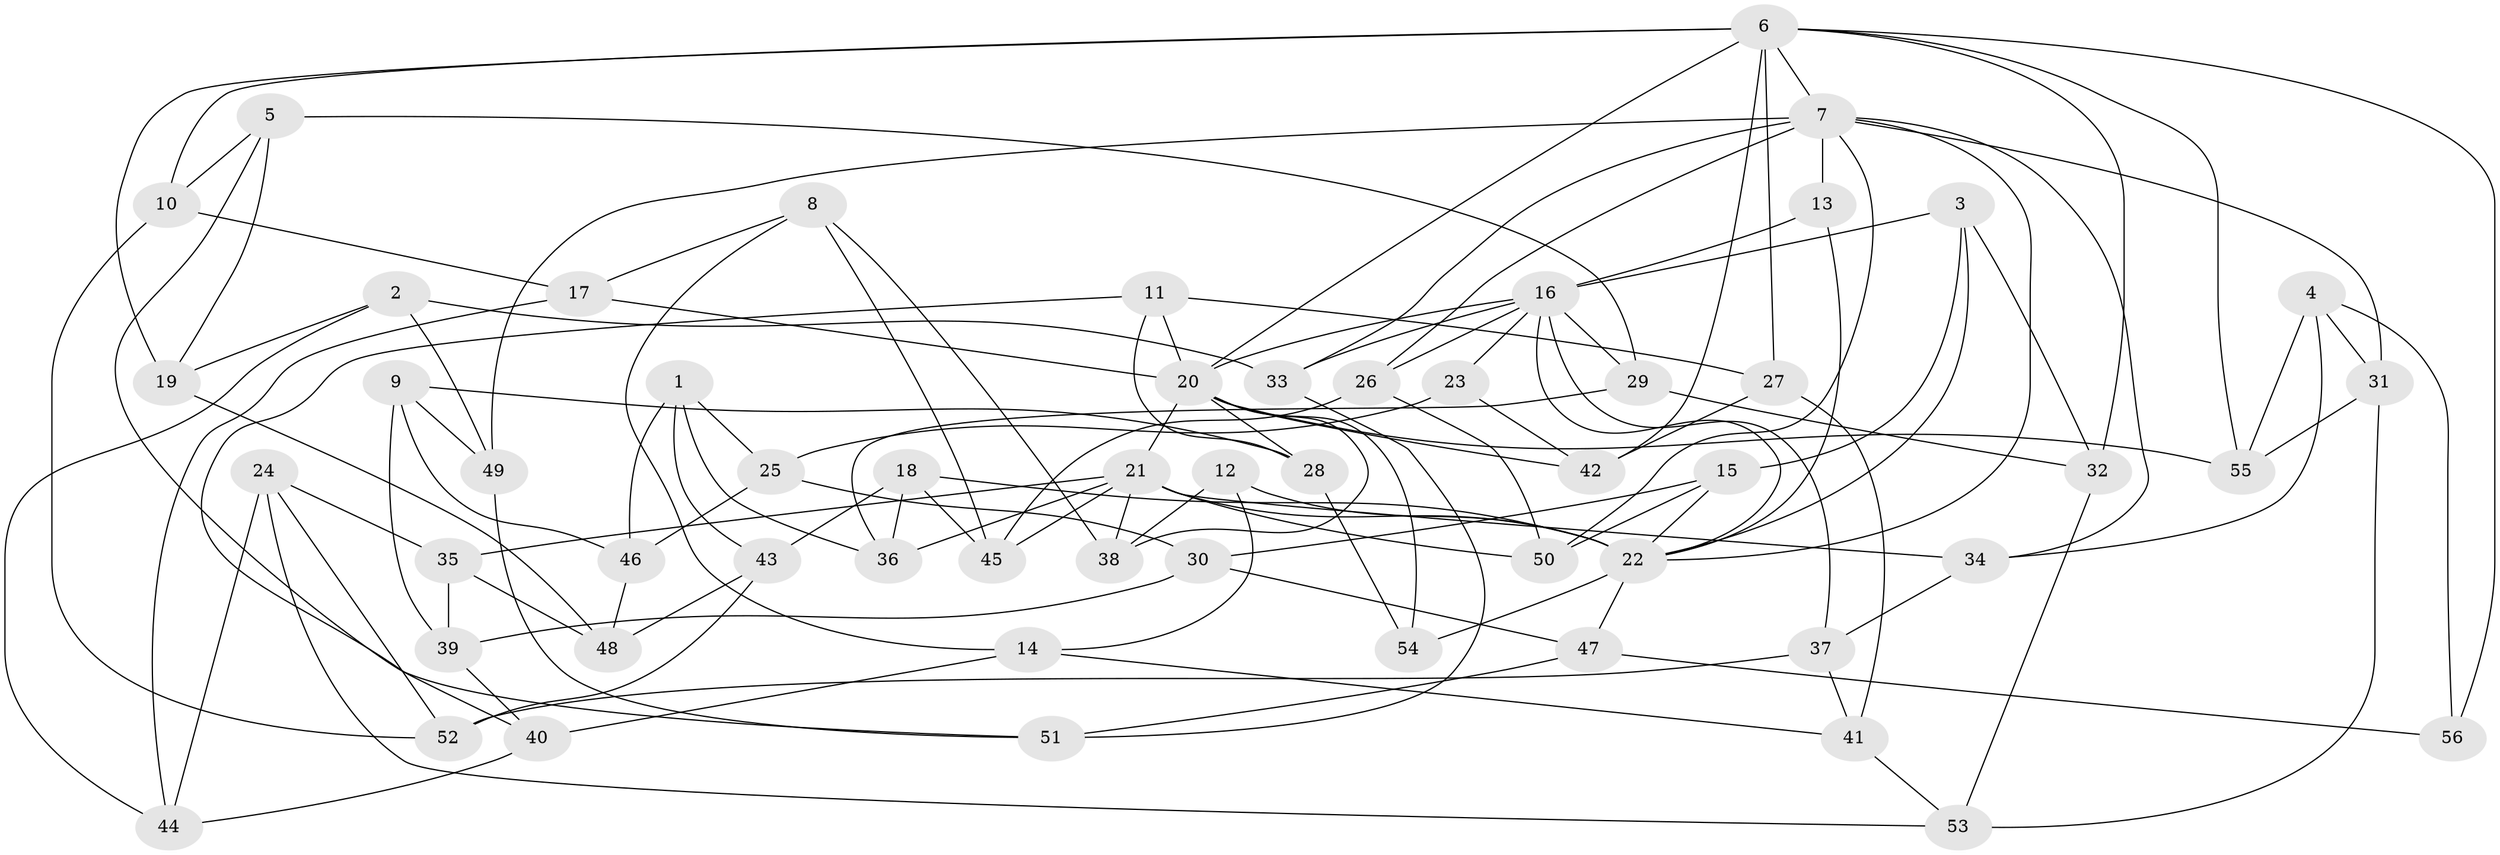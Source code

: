 // original degree distribution, {4: 1.0}
// Generated by graph-tools (version 1.1) at 2025/53/03/04/25 22:53:45]
// undirected, 56 vertices, 125 edges
graph export_dot {
  node [color=gray90,style=filled];
  1;
  2;
  3;
  4;
  5;
  6;
  7;
  8;
  9;
  10;
  11;
  12;
  13;
  14;
  15;
  16;
  17;
  18;
  19;
  20;
  21;
  22;
  23;
  24;
  25;
  26;
  27;
  28;
  29;
  30;
  31;
  32;
  33;
  34;
  35;
  36;
  37;
  38;
  39;
  40;
  41;
  42;
  43;
  44;
  45;
  46;
  47;
  48;
  49;
  50;
  51;
  52;
  53;
  54;
  55;
  56;
  1 -- 25 [weight=1.0];
  1 -- 36 [weight=1.0];
  1 -- 43 [weight=1.0];
  1 -- 46 [weight=1.0];
  2 -- 19 [weight=1.0];
  2 -- 33 [weight=1.0];
  2 -- 44 [weight=1.0];
  2 -- 49 [weight=1.0];
  3 -- 15 [weight=1.0];
  3 -- 16 [weight=1.0];
  3 -- 22 [weight=1.0];
  3 -- 32 [weight=1.0];
  4 -- 31 [weight=1.0];
  4 -- 34 [weight=1.0];
  4 -- 55 [weight=1.0];
  4 -- 56 [weight=1.0];
  5 -- 10 [weight=1.0];
  5 -- 19 [weight=1.0];
  5 -- 29 [weight=1.0];
  5 -- 51 [weight=1.0];
  6 -- 7 [weight=1.0];
  6 -- 10 [weight=1.0];
  6 -- 19 [weight=1.0];
  6 -- 20 [weight=1.0];
  6 -- 27 [weight=1.0];
  6 -- 32 [weight=1.0];
  6 -- 42 [weight=1.0];
  6 -- 55 [weight=1.0];
  6 -- 56 [weight=2.0];
  7 -- 13 [weight=2.0];
  7 -- 22 [weight=1.0];
  7 -- 26 [weight=1.0];
  7 -- 31 [weight=1.0];
  7 -- 33 [weight=1.0];
  7 -- 34 [weight=1.0];
  7 -- 49 [weight=1.0];
  7 -- 50 [weight=1.0];
  8 -- 14 [weight=1.0];
  8 -- 17 [weight=1.0];
  8 -- 38 [weight=1.0];
  8 -- 45 [weight=1.0];
  9 -- 28 [weight=1.0];
  9 -- 39 [weight=1.0];
  9 -- 46 [weight=1.0];
  9 -- 49 [weight=1.0];
  10 -- 17 [weight=1.0];
  10 -- 52 [weight=1.0];
  11 -- 20 [weight=1.0];
  11 -- 27 [weight=1.0];
  11 -- 28 [weight=1.0];
  11 -- 40 [weight=1.0];
  12 -- 14 [weight=1.0];
  12 -- 22 [weight=2.0];
  12 -- 38 [weight=1.0];
  13 -- 16 [weight=1.0];
  13 -- 22 [weight=1.0];
  14 -- 40 [weight=1.0];
  14 -- 41 [weight=1.0];
  15 -- 22 [weight=1.0];
  15 -- 30 [weight=1.0];
  15 -- 50 [weight=1.0];
  16 -- 20 [weight=1.0];
  16 -- 22 [weight=1.0];
  16 -- 23 [weight=2.0];
  16 -- 26 [weight=1.0];
  16 -- 29 [weight=1.0];
  16 -- 33 [weight=1.0];
  16 -- 37 [weight=1.0];
  17 -- 20 [weight=1.0];
  17 -- 44 [weight=1.0];
  18 -- 22 [weight=1.0];
  18 -- 36 [weight=1.0];
  18 -- 43 [weight=1.0];
  18 -- 45 [weight=1.0];
  19 -- 48 [weight=1.0];
  20 -- 21 [weight=3.0];
  20 -- 28 [weight=1.0];
  20 -- 38 [weight=1.0];
  20 -- 42 [weight=1.0];
  20 -- 54 [weight=1.0];
  20 -- 55 [weight=1.0];
  21 -- 22 [weight=1.0];
  21 -- 34 [weight=1.0];
  21 -- 35 [weight=1.0];
  21 -- 36 [weight=1.0];
  21 -- 38 [weight=1.0];
  21 -- 45 [weight=1.0];
  21 -- 50 [weight=1.0];
  22 -- 47 [weight=1.0];
  22 -- 54 [weight=2.0];
  23 -- 25 [weight=1.0];
  23 -- 42 [weight=1.0];
  24 -- 35 [weight=1.0];
  24 -- 44 [weight=1.0];
  24 -- 52 [weight=1.0];
  24 -- 53 [weight=1.0];
  25 -- 30 [weight=1.0];
  25 -- 46 [weight=1.0];
  26 -- 45 [weight=1.0];
  26 -- 50 [weight=1.0];
  27 -- 41 [weight=1.0];
  27 -- 42 [weight=1.0];
  28 -- 54 [weight=1.0];
  29 -- 32 [weight=1.0];
  29 -- 36 [weight=1.0];
  30 -- 39 [weight=1.0];
  30 -- 47 [weight=1.0];
  31 -- 53 [weight=1.0];
  31 -- 55 [weight=1.0];
  32 -- 53 [weight=1.0];
  33 -- 51 [weight=1.0];
  34 -- 37 [weight=1.0];
  35 -- 39 [weight=1.0];
  35 -- 48 [weight=1.0];
  37 -- 41 [weight=1.0];
  37 -- 52 [weight=1.0];
  39 -- 40 [weight=1.0];
  40 -- 44 [weight=1.0];
  41 -- 53 [weight=1.0];
  43 -- 48 [weight=1.0];
  43 -- 52 [weight=1.0];
  46 -- 48 [weight=1.0];
  47 -- 51 [weight=1.0];
  47 -- 56 [weight=1.0];
  49 -- 51 [weight=1.0];
}
